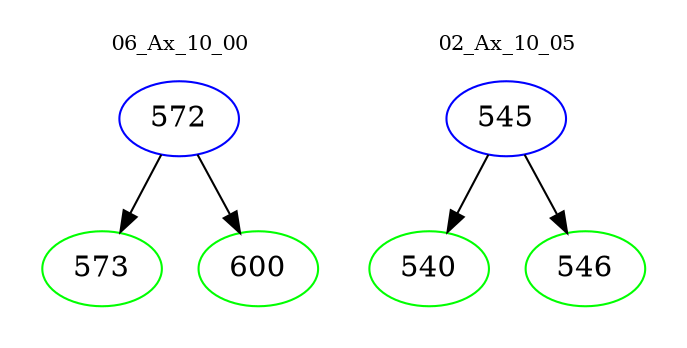 digraph{
subgraph cluster_0 {
color = white
label = "06_Ax_10_00";
fontsize=10;
T0_572 [label="572", color="blue"]
T0_572 -> T0_573 [color="black"]
T0_573 [label="573", color="green"]
T0_572 -> T0_600 [color="black"]
T0_600 [label="600", color="green"]
}
subgraph cluster_1 {
color = white
label = "02_Ax_10_05";
fontsize=10;
T1_545 [label="545", color="blue"]
T1_545 -> T1_540 [color="black"]
T1_540 [label="540", color="green"]
T1_545 -> T1_546 [color="black"]
T1_546 [label="546", color="green"]
}
}
